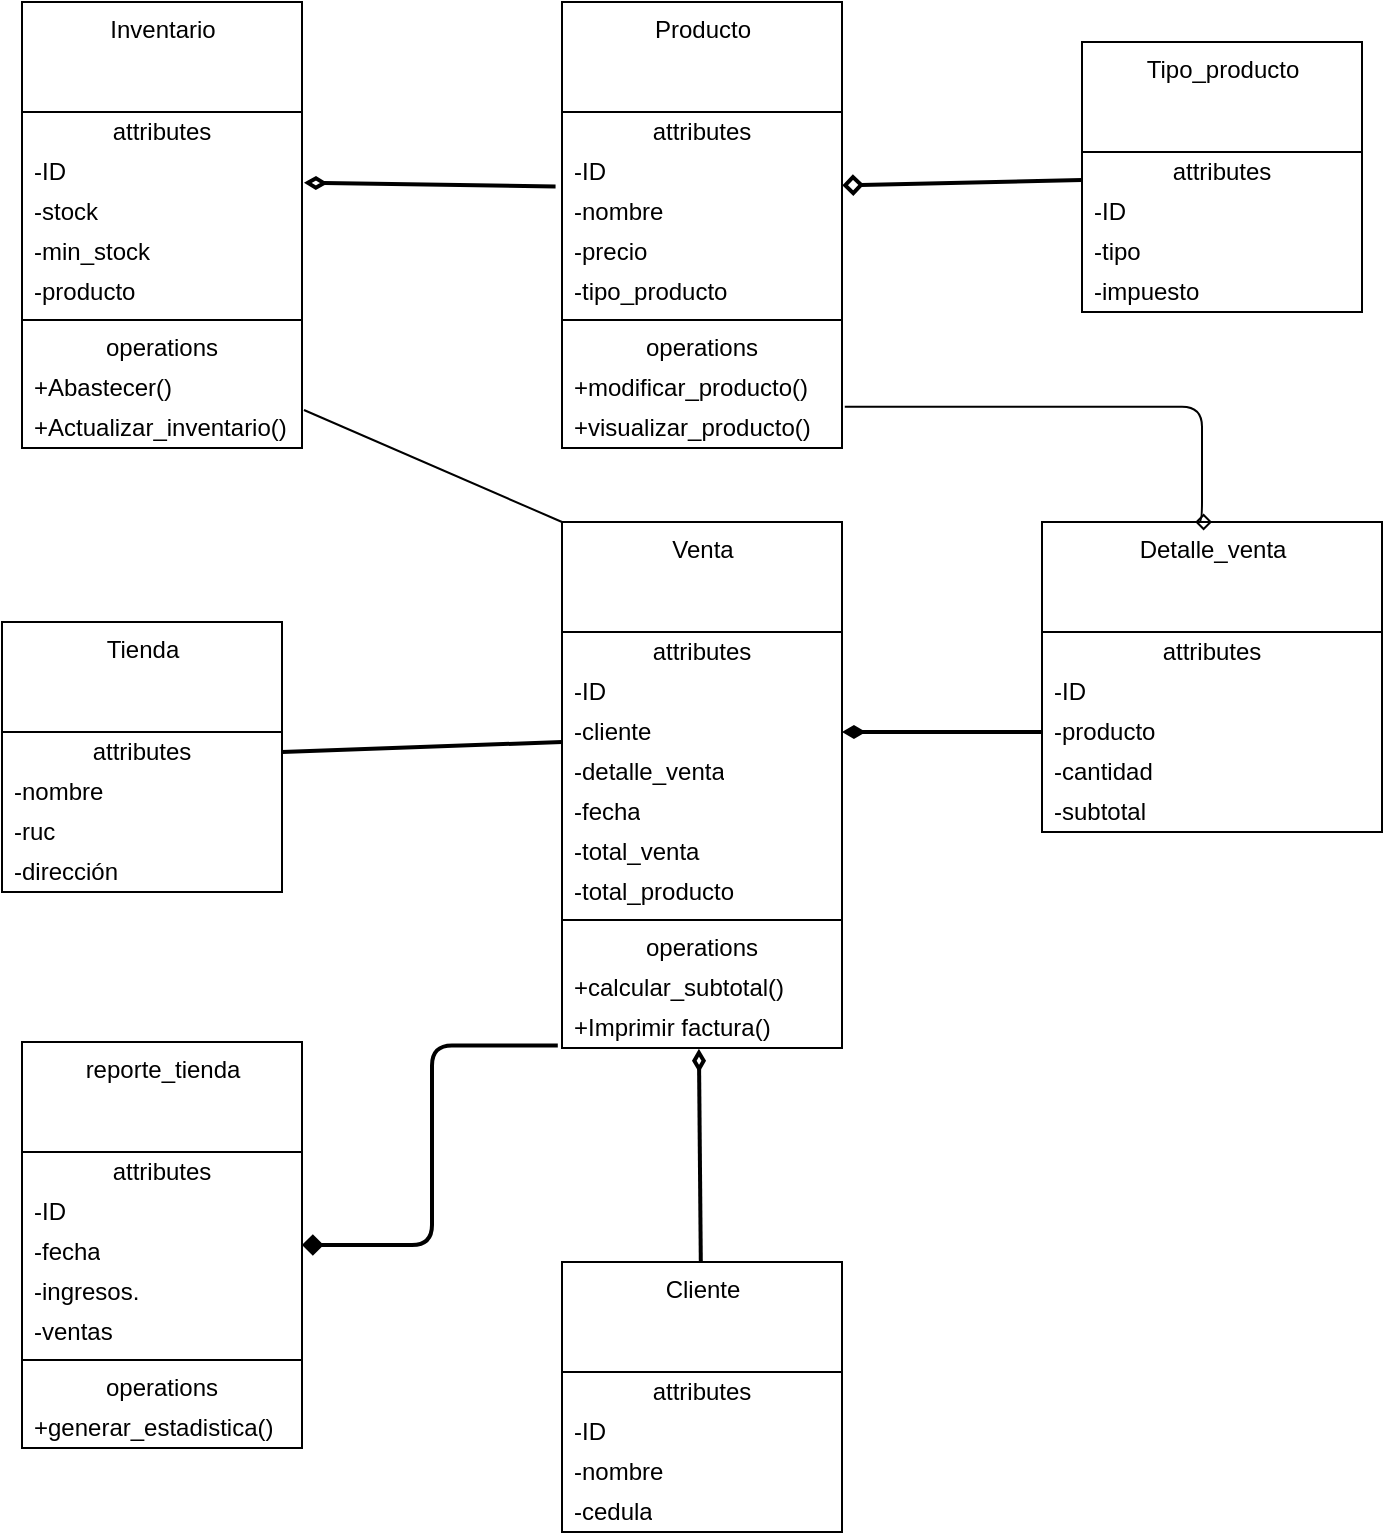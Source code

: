<mxfile>
    <diagram id="RFTqNNcnlkZGYkJ6R6Zt" name="Página-1">
        <mxGraphModel dx="3483" dy="568" grid="1" gridSize="10" guides="1" tooltips="1" connect="1" arrows="1" fold="1" page="1" pageScale="1" pageWidth="827" pageHeight="1169" math="0" shadow="0">
            <root>
                <mxCell id="0"/>
                <mxCell id="1" parent="0"/>
                <mxCell id="93" style="edgeStyle=none;html=1;entryX=-0.023;entryY=0.86;entryDx=0;entryDy=0;entryPerimeter=0;endArrow=none;endFill=0;strokeWidth=2;startArrow=diamondThin;startFill=0;exitX=1.007;exitY=-0.23;exitDx=0;exitDy=0;exitPerimeter=0;" parent="1" source="39" target="44" edge="1">
                    <mxGeometry relative="1" as="geometry"/>
                </mxCell>
                <mxCell id="31" value="Inventario" style="swimlane;fontStyle=0;align=center;verticalAlign=top;childLayout=stackLayout;horizontal=1;startSize=55;horizontalStack=0;resizeParent=1;resizeParentMax=0;resizeLast=0;collapsible=0;marginBottom=0;html=1;" parent="1" vertex="1">
                    <mxGeometry x="-2460" y="20" width="140" height="223" as="geometry"/>
                </mxCell>
                <mxCell id="32" value="attributes" style="text;html=1;strokeColor=none;fillColor=none;align=center;verticalAlign=middle;spacingLeft=4;spacingRight=4;overflow=hidden;rotatable=0;points=[[0,0.5],[1,0.5]];portConstraint=eastwest;" parent="31" vertex="1">
                    <mxGeometry y="55" width="140" height="20" as="geometry"/>
                </mxCell>
                <mxCell id="33" value="-ID" style="text;html=1;strokeColor=none;fillColor=none;align=left;verticalAlign=middle;spacingLeft=4;spacingRight=4;overflow=hidden;rotatable=0;points=[[0,0.5],[1,0.5]];portConstraint=eastwest;" parent="31" vertex="1">
                    <mxGeometry y="75" width="140" height="20" as="geometry"/>
                </mxCell>
                <mxCell id="39" value="-stock" style="text;html=1;strokeColor=none;fillColor=none;align=left;verticalAlign=middle;spacingLeft=4;spacingRight=4;overflow=hidden;rotatable=0;points=[[0,0.5],[1,0.5]];portConstraint=eastwest;" parent="31" vertex="1">
                    <mxGeometry y="95" width="140" height="20" as="geometry"/>
                </mxCell>
                <mxCell id="60" value="-min_stock" style="text;html=1;strokeColor=none;fillColor=none;align=left;verticalAlign=middle;spacingLeft=4;spacingRight=4;overflow=hidden;rotatable=0;points=[[0,0.5],[1,0.5]];portConstraint=eastwest;" parent="31" vertex="1">
                    <mxGeometry y="115" width="140" height="20" as="geometry"/>
                </mxCell>
                <mxCell id="125" value="-producto" style="text;html=1;strokeColor=none;fillColor=none;align=left;verticalAlign=middle;spacingLeft=4;spacingRight=4;overflow=hidden;rotatable=0;points=[[0,0.5],[1,0.5]];portConstraint=eastwest;" parent="31" vertex="1">
                    <mxGeometry y="135" width="140" height="20" as="geometry"/>
                </mxCell>
                <mxCell id="36" value="" style="line;strokeWidth=1;fillColor=none;align=left;verticalAlign=middle;spacingTop=-1;spacingLeft=3;spacingRight=3;rotatable=0;labelPosition=right;points=[];portConstraint=eastwest;" parent="31" vertex="1">
                    <mxGeometry y="155" width="140" height="8" as="geometry"/>
                </mxCell>
                <mxCell id="37" value="operations" style="text;html=1;strokeColor=none;fillColor=none;align=center;verticalAlign=middle;spacingLeft=4;spacingRight=4;overflow=hidden;rotatable=0;points=[[0,0.5],[1,0.5]];portConstraint=eastwest;" parent="31" vertex="1">
                    <mxGeometry y="163" width="140" height="20" as="geometry"/>
                </mxCell>
                <mxCell id="38" value="+Abastecer()" style="text;html=1;strokeColor=none;fillColor=none;align=left;verticalAlign=middle;spacingLeft=4;spacingRight=4;overflow=hidden;rotatable=0;points=[[0,0.5],[1,0.5]];portConstraint=eastwest;" parent="31" vertex="1">
                    <mxGeometry y="183" width="140" height="20" as="geometry"/>
                </mxCell>
                <mxCell id="137" value="+Actualizar_inventario()" style="text;html=1;strokeColor=none;fillColor=none;align=left;verticalAlign=middle;spacingLeft=4;spacingRight=4;overflow=hidden;rotatable=0;points=[[0,0.5],[1,0.5]];portConstraint=eastwest;" parent="31" vertex="1">
                    <mxGeometry y="203" width="140" height="20" as="geometry"/>
                </mxCell>
                <mxCell id="42" value="Producto" style="swimlane;fontStyle=0;align=center;verticalAlign=top;childLayout=stackLayout;horizontal=1;startSize=55;horizontalStack=0;resizeParent=1;resizeParentMax=0;resizeLast=0;collapsible=0;marginBottom=0;html=1;" parent="1" vertex="1">
                    <mxGeometry x="-2190" y="20" width="140" height="223" as="geometry"/>
                </mxCell>
                <mxCell id="43" value="attributes" style="text;html=1;strokeColor=none;fillColor=none;align=center;verticalAlign=middle;spacingLeft=4;spacingRight=4;overflow=hidden;rotatable=0;points=[[0,0.5],[1,0.5]];portConstraint=eastwest;" parent="42" vertex="1">
                    <mxGeometry y="55" width="140" height="20" as="geometry"/>
                </mxCell>
                <mxCell id="44" value="-ID" style="text;html=1;strokeColor=none;fillColor=none;align=left;verticalAlign=middle;spacingLeft=4;spacingRight=4;overflow=hidden;rotatable=0;points=[[0,0.5],[1,0.5]];portConstraint=eastwest;" parent="42" vertex="1">
                    <mxGeometry y="75" width="140" height="20" as="geometry"/>
                </mxCell>
                <mxCell id="45" value="-nombre" style="text;html=1;strokeColor=none;fillColor=none;align=left;verticalAlign=middle;spacingLeft=4;spacingRight=4;overflow=hidden;rotatable=0;points=[[0,0.5],[1,0.5]];portConstraint=eastwest;" parent="42" vertex="1">
                    <mxGeometry y="95" width="140" height="20" as="geometry"/>
                </mxCell>
                <mxCell id="46" value="-precio" style="text;html=1;strokeColor=none;fillColor=none;align=left;verticalAlign=middle;spacingLeft=4;spacingRight=4;overflow=hidden;rotatable=0;points=[[0,0.5],[1,0.5]];portConstraint=eastwest;" parent="42" vertex="1">
                    <mxGeometry y="115" width="140" height="20" as="geometry"/>
                </mxCell>
                <mxCell id="124" value="-tipo_producto" style="text;html=1;strokeColor=none;fillColor=none;align=left;verticalAlign=middle;spacingLeft=4;spacingRight=4;overflow=hidden;rotatable=0;points=[[0,0.5],[1,0.5]];portConstraint=eastwest;" parent="42" vertex="1">
                    <mxGeometry y="135" width="140" height="20" as="geometry"/>
                </mxCell>
                <mxCell id="48" value="" style="line;strokeWidth=1;fillColor=none;align=left;verticalAlign=middle;spacingTop=-1;spacingLeft=3;spacingRight=3;rotatable=0;labelPosition=right;points=[];portConstraint=eastwest;" parent="42" vertex="1">
                    <mxGeometry y="155" width="140" height="8" as="geometry"/>
                </mxCell>
                <mxCell id="49" value="operations" style="text;html=1;strokeColor=none;fillColor=none;align=center;verticalAlign=middle;spacingLeft=4;spacingRight=4;overflow=hidden;rotatable=0;points=[[0,0.5],[1,0.5]];portConstraint=eastwest;" parent="42" vertex="1">
                    <mxGeometry y="163" width="140" height="20" as="geometry"/>
                </mxCell>
                <mxCell id="50" value="+modificar_producto()" style="text;html=1;strokeColor=none;fillColor=none;align=left;verticalAlign=middle;spacingLeft=4;spacingRight=4;overflow=hidden;rotatable=0;points=[[0,0.5],[1,0.5]];portConstraint=eastwest;" parent="42" vertex="1">
                    <mxGeometry y="183" width="140" height="20" as="geometry"/>
                </mxCell>
                <mxCell id="129" value="+visualizar_producto()" style="text;html=1;strokeColor=none;fillColor=none;align=left;verticalAlign=middle;spacingLeft=4;spacingRight=4;overflow=hidden;rotatable=0;points=[[0,0.5],[1,0.5]];portConstraint=eastwest;" parent="42" vertex="1">
                    <mxGeometry y="203" width="140" height="20" as="geometry"/>
                </mxCell>
                <mxCell id="119" style="edgeStyle=none;html=1;entryX=0;entryY=-0.25;entryDx=0;entryDy=0;entryPerimeter=0;strokeWidth=2;endArrow=none;endFill=0;startArrow=none;startFill=0;" parent="1" source="51" target="65" edge="1">
                    <mxGeometry relative="1" as="geometry"/>
                </mxCell>
                <mxCell id="51" value="Tienda" style="swimlane;fontStyle=0;align=center;verticalAlign=top;childLayout=stackLayout;horizontal=1;startSize=55;horizontalStack=0;resizeParent=1;resizeParentMax=0;resizeLast=0;collapsible=0;marginBottom=0;html=1;" parent="1" vertex="1">
                    <mxGeometry x="-2470" y="330" width="140" height="135" as="geometry"/>
                </mxCell>
                <mxCell id="52" value="attributes" style="text;html=1;strokeColor=none;fillColor=none;align=center;verticalAlign=middle;spacingLeft=4;spacingRight=4;overflow=hidden;rotatable=0;points=[[0,0.5],[1,0.5]];portConstraint=eastwest;" parent="51" vertex="1">
                    <mxGeometry y="55" width="140" height="20" as="geometry"/>
                </mxCell>
                <mxCell id="54" value="-nombre" style="text;html=1;strokeColor=none;fillColor=none;align=left;verticalAlign=middle;spacingLeft=4;spacingRight=4;overflow=hidden;rotatable=0;points=[[0,0.5],[1,0.5]];portConstraint=eastwest;" parent="51" vertex="1">
                    <mxGeometry y="75" width="140" height="20" as="geometry"/>
                </mxCell>
                <mxCell id="55" value="-ruc" style="text;html=1;strokeColor=none;fillColor=none;align=left;verticalAlign=middle;spacingLeft=4;spacingRight=4;overflow=hidden;rotatable=0;points=[[0,0.5],[1,0.5]];portConstraint=eastwest;" parent="51" vertex="1">
                    <mxGeometry y="95" width="140" height="20" as="geometry"/>
                </mxCell>
                <mxCell id="140" value="-dirección" style="text;html=1;strokeColor=none;fillColor=none;align=left;verticalAlign=middle;spacingLeft=4;spacingRight=4;overflow=hidden;rotatable=0;points=[[0,0.5],[1,0.5]];portConstraint=eastwest;" parent="51" vertex="1">
                    <mxGeometry y="115" width="140" height="20" as="geometry"/>
                </mxCell>
                <mxCell id="136" style="html=1;exitX=0;exitY=0;exitDx=0;exitDy=0;endArrow=none;endFill=0;entryX=1.007;entryY=1.05;entryDx=0;entryDy=0;entryPerimeter=0;" parent="1" source="61" target="38" edge="1">
                    <mxGeometry relative="1" as="geometry">
                        <mxPoint x="-2310" y="220" as="targetPoint"/>
                    </mxGeometry>
                </mxCell>
                <mxCell id="61" value="Venta" style="swimlane;fontStyle=0;align=center;verticalAlign=top;childLayout=stackLayout;horizontal=1;startSize=55;horizontalStack=0;resizeParent=1;resizeParentMax=0;resizeLast=0;collapsible=0;marginBottom=0;html=1;" parent="1" vertex="1">
                    <mxGeometry x="-2190" y="280" width="140" height="263" as="geometry"/>
                </mxCell>
                <mxCell id="62" value="attributes" style="text;html=1;strokeColor=none;fillColor=none;align=center;verticalAlign=middle;spacingLeft=4;spacingRight=4;overflow=hidden;rotatable=0;points=[[0,0.5],[1,0.5]];portConstraint=eastwest;" parent="61" vertex="1">
                    <mxGeometry y="55" width="140" height="20" as="geometry"/>
                </mxCell>
                <mxCell id="63" value="-ID" style="text;html=1;strokeColor=none;fillColor=none;align=left;verticalAlign=middle;spacingLeft=4;spacingRight=4;overflow=hidden;rotatable=0;points=[[0,0.5],[1,0.5]];portConstraint=eastwest;" parent="61" vertex="1">
                    <mxGeometry y="75" width="140" height="20" as="geometry"/>
                </mxCell>
                <mxCell id="64" value="-cliente" style="text;html=1;strokeColor=none;fillColor=none;align=left;verticalAlign=middle;spacingLeft=4;spacingRight=4;overflow=hidden;rotatable=0;points=[[0,0.5],[1,0.5]];portConstraint=eastwest;" parent="61" vertex="1">
                    <mxGeometry y="95" width="140" height="20" as="geometry"/>
                </mxCell>
                <mxCell id="65" value="-detalle_venta" style="text;html=1;strokeColor=none;fillColor=none;align=left;verticalAlign=middle;spacingLeft=4;spacingRight=4;overflow=hidden;rotatable=0;points=[[0,0.5],[1,0.5]];portConstraint=eastwest;" parent="61" vertex="1">
                    <mxGeometry y="115" width="140" height="20" as="geometry"/>
                </mxCell>
                <mxCell id="70" value="-fecha" style="text;html=1;strokeColor=none;fillColor=none;align=left;verticalAlign=middle;spacingLeft=4;spacingRight=4;overflow=hidden;rotatable=0;points=[[0,0.5],[1,0.5]];portConstraint=eastwest;" parent="61" vertex="1">
                    <mxGeometry y="135" width="140" height="20" as="geometry"/>
                </mxCell>
                <mxCell id="69" value="-total_venta" style="text;html=1;strokeColor=none;fillColor=none;align=left;verticalAlign=middle;spacingLeft=4;spacingRight=4;overflow=hidden;rotatable=0;points=[[0,0.5],[1,0.5]];portConstraint=eastwest;" parent="61" vertex="1">
                    <mxGeometry y="155" width="140" height="20" as="geometry"/>
                </mxCell>
                <mxCell id="71" value="-total_producto" style="text;html=1;strokeColor=none;fillColor=none;align=left;verticalAlign=middle;spacingLeft=4;spacingRight=4;overflow=hidden;rotatable=0;points=[[0,0.5],[1,0.5]];portConstraint=eastwest;" parent="61" vertex="1">
                    <mxGeometry y="175" width="140" height="20" as="geometry"/>
                </mxCell>
                <mxCell id="66" value="" style="line;strokeWidth=1;fillColor=none;align=left;verticalAlign=middle;spacingTop=-1;spacingLeft=3;spacingRight=3;rotatable=0;labelPosition=right;points=[];portConstraint=eastwest;" parent="61" vertex="1">
                    <mxGeometry y="195" width="140" height="8" as="geometry"/>
                </mxCell>
                <mxCell id="67" value="operations" style="text;html=1;strokeColor=none;fillColor=none;align=center;verticalAlign=middle;spacingLeft=4;spacingRight=4;overflow=hidden;rotatable=0;points=[[0,0.5],[1,0.5]];portConstraint=eastwest;" parent="61" vertex="1">
                    <mxGeometry y="203" width="140" height="20" as="geometry"/>
                </mxCell>
                <mxCell id="139" value="+calcular_subtotal()" style="text;html=1;strokeColor=none;fillColor=none;align=left;verticalAlign=middle;spacingLeft=4;spacingRight=4;overflow=hidden;rotatable=0;points=[[0,0.5],[1,0.5]];portConstraint=eastwest;" parent="61" vertex="1">
                    <mxGeometry y="223" width="140" height="20" as="geometry"/>
                </mxCell>
                <mxCell id="68" value="+Imprimir factura()" style="text;html=1;strokeColor=none;fillColor=none;align=left;verticalAlign=middle;spacingLeft=4;spacingRight=4;overflow=hidden;rotatable=0;points=[[0,0.5],[1,0.5]];portConstraint=eastwest;" parent="61" vertex="1">
                    <mxGeometry y="243" width="140" height="20" as="geometry"/>
                </mxCell>
                <mxCell id="117" style="edgeStyle=none;html=1;entryX=0.489;entryY=1.019;entryDx=0;entryDy=0;entryPerimeter=0;strokeWidth=2;endArrow=diamondThin;endFill=0;" parent="1" source="72" target="68" edge="1">
                    <mxGeometry relative="1" as="geometry"/>
                </mxCell>
                <mxCell id="72" value="Cliente" style="swimlane;fontStyle=0;align=center;verticalAlign=top;childLayout=stackLayout;horizontal=1;startSize=55;horizontalStack=0;resizeParent=1;resizeParentMax=0;resizeLast=0;collapsible=0;marginBottom=0;html=1;" parent="1" vertex="1">
                    <mxGeometry x="-2190" y="650" width="140" height="135" as="geometry"/>
                </mxCell>
                <mxCell id="73" value="attributes" style="text;html=1;strokeColor=none;fillColor=none;align=center;verticalAlign=middle;spacingLeft=4;spacingRight=4;overflow=hidden;rotatable=0;points=[[0,0.5],[1,0.5]];portConstraint=eastwest;" parent="72" vertex="1">
                    <mxGeometry y="55" width="140" height="20" as="geometry"/>
                </mxCell>
                <mxCell id="74" value="-ID" style="text;html=1;strokeColor=none;fillColor=none;align=left;verticalAlign=middle;spacingLeft=4;spacingRight=4;overflow=hidden;rotatable=0;points=[[0,0.5],[1,0.5]];portConstraint=eastwest;" parent="72" vertex="1">
                    <mxGeometry y="75" width="140" height="20" as="geometry"/>
                </mxCell>
                <mxCell id="75" value="-nombre" style="text;html=1;strokeColor=none;fillColor=none;align=left;verticalAlign=middle;spacingLeft=4;spacingRight=4;overflow=hidden;rotatable=0;points=[[0,0.5],[1,0.5]];portConstraint=eastwest;" parent="72" vertex="1">
                    <mxGeometry y="95" width="140" height="20" as="geometry"/>
                </mxCell>
                <mxCell id="76" value="-cedula" style="text;html=1;strokeColor=none;fillColor=none;align=left;verticalAlign=middle;spacingLeft=4;spacingRight=4;overflow=hidden;rotatable=0;points=[[0,0.5],[1,0.5]];portConstraint=eastwest;" parent="72" vertex="1">
                    <mxGeometry y="115" width="140" height="20" as="geometry"/>
                </mxCell>
                <mxCell id="121" style="edgeStyle=orthogonalEdgeStyle;html=1;entryX=-0.015;entryY=0.936;entryDx=0;entryDy=0;entryPerimeter=0;strokeWidth=2;startArrow=diamond;startFill=1;endArrow=none;endFill=0;" parent="1" source="81" target="68" edge="1">
                    <mxGeometry relative="1" as="geometry"/>
                </mxCell>
                <mxCell id="81" value="reporte_tienda" style="swimlane;fontStyle=0;align=center;verticalAlign=top;childLayout=stackLayout;horizontal=1;startSize=55;horizontalStack=0;resizeParent=1;resizeParentMax=0;resizeLast=0;collapsible=0;marginBottom=0;html=1;" parent="1" vertex="1">
                    <mxGeometry x="-2460" y="540" width="140" height="203" as="geometry"/>
                </mxCell>
                <mxCell id="82" value="attributes" style="text;html=1;strokeColor=none;fillColor=none;align=center;verticalAlign=middle;spacingLeft=4;spacingRight=4;overflow=hidden;rotatable=0;points=[[0,0.5],[1,0.5]];portConstraint=eastwest;" parent="81" vertex="1">
                    <mxGeometry y="55" width="140" height="20" as="geometry"/>
                </mxCell>
                <mxCell id="83" value="-ID" style="text;html=1;strokeColor=none;fillColor=none;align=left;verticalAlign=middle;spacingLeft=4;spacingRight=4;overflow=hidden;rotatable=0;points=[[0,0.5],[1,0.5]];portConstraint=eastwest;" parent="81" vertex="1">
                    <mxGeometry y="75" width="140" height="20" as="geometry"/>
                </mxCell>
                <mxCell id="84" value="-fecha" style="text;html=1;strokeColor=none;fillColor=none;align=left;verticalAlign=middle;spacingLeft=4;spacingRight=4;overflow=hidden;rotatable=0;points=[[0,0.5],[1,0.5]];portConstraint=eastwest;" parent="81" vertex="1">
                    <mxGeometry y="95" width="140" height="20" as="geometry"/>
                </mxCell>
                <mxCell id="138" value="-ingresos." style="text;html=1;strokeColor=none;fillColor=none;align=left;verticalAlign=middle;spacingLeft=4;spacingRight=4;overflow=hidden;rotatable=0;points=[[0,0.5],[1,0.5]];portConstraint=eastwest;" parent="81" vertex="1">
                    <mxGeometry y="115" width="140" height="20" as="geometry"/>
                </mxCell>
                <mxCell id="141" value="-ventas" style="text;html=1;strokeColor=none;fillColor=none;align=left;verticalAlign=middle;spacingLeft=4;spacingRight=4;overflow=hidden;rotatable=0;points=[[0,0.5],[1,0.5]];portConstraint=eastwest;" vertex="1" parent="81">
                    <mxGeometry y="135" width="140" height="20" as="geometry"/>
                </mxCell>
                <mxCell id="89" value="" style="line;strokeWidth=1;fillColor=none;align=left;verticalAlign=middle;spacingTop=-1;spacingLeft=3;spacingRight=3;rotatable=0;labelPosition=right;points=[];portConstraint=eastwest;" parent="81" vertex="1">
                    <mxGeometry y="155" width="140" height="8" as="geometry"/>
                </mxCell>
                <mxCell id="90" value="operations" style="text;html=1;strokeColor=none;fillColor=none;align=center;verticalAlign=middle;spacingLeft=4;spacingRight=4;overflow=hidden;rotatable=0;points=[[0,0.5],[1,0.5]];portConstraint=eastwest;" parent="81" vertex="1">
                    <mxGeometry y="163" width="140" height="20" as="geometry"/>
                </mxCell>
                <mxCell id="91" value="+generar_estadistica()" style="text;html=1;strokeColor=none;fillColor=none;align=left;verticalAlign=middle;spacingLeft=4;spacingRight=4;overflow=hidden;rotatable=0;points=[[0,0.5],[1,0.5]];portConstraint=eastwest;" parent="81" vertex="1">
                    <mxGeometry y="183" width="140" height="20" as="geometry"/>
                </mxCell>
                <mxCell id="103" style="edgeStyle=none;html=1;entryX=1.001;entryY=0.833;entryDx=0;entryDy=0;entryPerimeter=0;strokeWidth=2;endArrow=diamond;endFill=0;" parent="1" source="94" target="44" edge="1">
                    <mxGeometry relative="1" as="geometry"/>
                </mxCell>
                <mxCell id="94" value="Tipo_producto" style="swimlane;fontStyle=0;align=center;verticalAlign=top;childLayout=stackLayout;horizontal=1;startSize=55;horizontalStack=0;resizeParent=1;resizeParentMax=0;resizeLast=0;collapsible=0;marginBottom=0;html=1;" parent="1" vertex="1">
                    <mxGeometry x="-1930" y="40" width="140" height="135" as="geometry"/>
                </mxCell>
                <mxCell id="95" value="attributes" style="text;html=1;strokeColor=none;fillColor=none;align=center;verticalAlign=middle;spacingLeft=4;spacingRight=4;overflow=hidden;rotatable=0;points=[[0,0.5],[1,0.5]];portConstraint=eastwest;" parent="94" vertex="1">
                    <mxGeometry y="55" width="140" height="20" as="geometry"/>
                </mxCell>
                <mxCell id="96" value="-ID" style="text;html=1;strokeColor=none;fillColor=none;align=left;verticalAlign=middle;spacingLeft=4;spacingRight=4;overflow=hidden;rotatable=0;points=[[0,0.5],[1,0.5]];portConstraint=eastwest;" parent="94" vertex="1">
                    <mxGeometry y="75" width="140" height="20" as="geometry"/>
                </mxCell>
                <mxCell id="97" value="-tipo" style="text;html=1;strokeColor=none;fillColor=none;align=left;verticalAlign=middle;spacingLeft=4;spacingRight=4;overflow=hidden;rotatable=0;points=[[0,0.5],[1,0.5]];portConstraint=eastwest;" parent="94" vertex="1">
                    <mxGeometry y="95" width="140" height="20" as="geometry"/>
                </mxCell>
                <mxCell id="98" value="-impuesto" style="text;html=1;strokeColor=none;fillColor=none;align=left;verticalAlign=middle;spacingLeft=4;spacingRight=4;overflow=hidden;rotatable=0;points=[[0,0.5],[1,0.5]];portConstraint=eastwest;" parent="94" vertex="1">
                    <mxGeometry y="115" width="140" height="20" as="geometry"/>
                </mxCell>
                <mxCell id="104" value="Detalle_venta" style="swimlane;fontStyle=0;align=center;verticalAlign=top;childLayout=stackLayout;horizontal=1;startSize=55;horizontalStack=0;resizeParent=1;resizeParentMax=0;resizeLast=0;collapsible=0;marginBottom=0;html=1;" parent="1" vertex="1">
                    <mxGeometry x="-1950" y="280" width="170" height="155" as="geometry"/>
                </mxCell>
                <mxCell id="105" value="attributes" style="text;html=1;strokeColor=none;fillColor=none;align=center;verticalAlign=middle;spacingLeft=4;spacingRight=4;overflow=hidden;rotatable=0;points=[[0,0.5],[1,0.5]];portConstraint=eastwest;" parent="104" vertex="1">
                    <mxGeometry y="55" width="170" height="20" as="geometry"/>
                </mxCell>
                <mxCell id="106" value="-ID" style="text;html=1;strokeColor=none;fillColor=none;align=left;verticalAlign=middle;spacingLeft=4;spacingRight=4;overflow=hidden;rotatable=0;points=[[0,0.5],[1,0.5]];portConstraint=eastwest;" parent="104" vertex="1">
                    <mxGeometry y="75" width="170" height="20" as="geometry"/>
                </mxCell>
                <mxCell id="107" value="-producto" style="text;html=1;strokeColor=none;fillColor=none;align=left;verticalAlign=middle;spacingLeft=4;spacingRight=4;overflow=hidden;rotatable=0;points=[[0,0.5],[1,0.5]];portConstraint=eastwest;" parent="104" vertex="1">
                    <mxGeometry y="95" width="170" height="20" as="geometry"/>
                </mxCell>
                <mxCell id="108" value="-cantidad" style="text;html=1;strokeColor=none;fillColor=none;align=left;verticalAlign=middle;spacingLeft=4;spacingRight=4;overflow=hidden;rotatable=0;points=[[0,0.5],[1,0.5]];portConstraint=eastwest;" parent="104" vertex="1">
                    <mxGeometry y="115" width="170" height="20" as="geometry"/>
                </mxCell>
                <mxCell id="113" value="-subtotal" style="text;html=1;strokeColor=none;fillColor=none;align=left;verticalAlign=middle;spacingLeft=4;spacingRight=4;overflow=hidden;rotatable=0;points=[[0,0.5],[1,0.5]];portConstraint=eastwest;" parent="104" vertex="1">
                    <mxGeometry y="135" width="170" height="20" as="geometry"/>
                </mxCell>
                <mxCell id="115" style="edgeStyle=none;html=1;entryX=1;entryY=0.5;entryDx=0;entryDy=0;strokeWidth=2;endArrow=diamondThin;endFill=1;" parent="1" source="107" target="64" edge="1">
                    <mxGeometry relative="1" as="geometry"/>
                </mxCell>
                <mxCell id="126" style="edgeStyle=elbowEdgeStyle;html=1;entryX=0.5;entryY=0;entryDx=0;entryDy=0;startArrow=none;startFill=0;endArrow=diamond;endFill=0;exitX=1.01;exitY=0.97;exitDx=0;exitDy=0;exitPerimeter=0;" parent="1" source="50" target="104" edge="1">
                    <mxGeometry relative="1" as="geometry">
                        <mxPoint x="-2049" y="227" as="sourcePoint"/>
                        <Array as="points">
                            <mxPoint x="-1870" y="250"/>
                        </Array>
                    </mxGeometry>
                </mxCell>
            </root>
        </mxGraphModel>
    </diagram>
</mxfile>